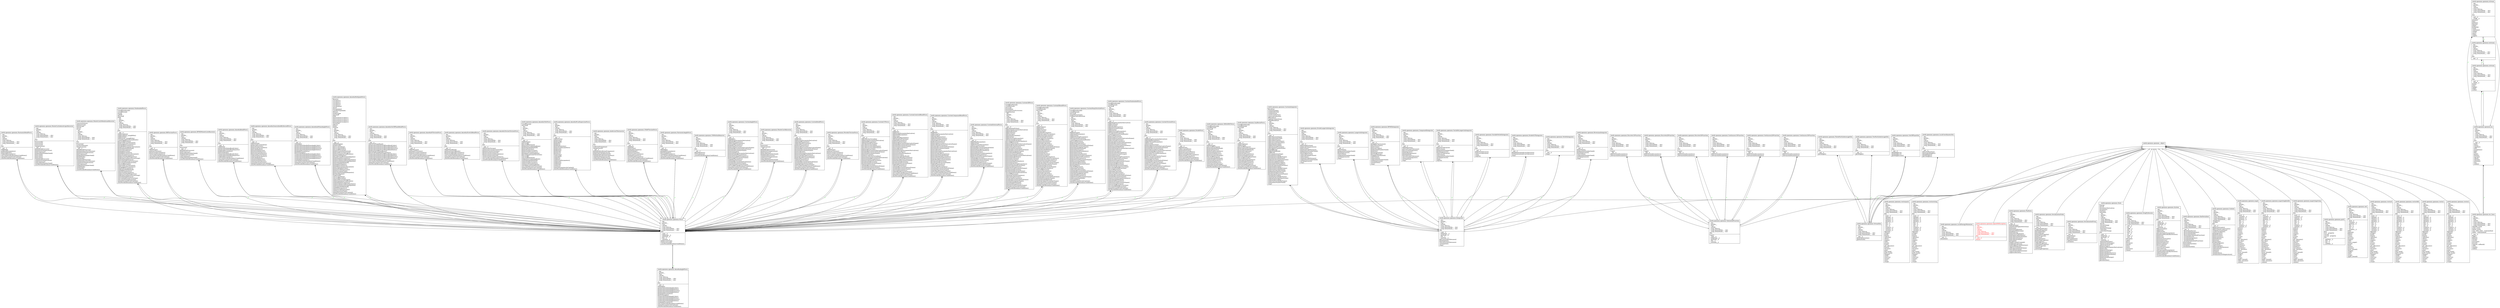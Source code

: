 digraph "classes_openmm" {
charset="utf-8"
rankdir=BT
"0" [label="{simtk.openmm.openmm.AmoebaAngleForce|__del__\l__getattr__\l__repr__\l__setattr__\l__swig_destroy__\l__swig_getmethods__ : dict\l__swig_setmethods__ : dict\l_s\lthis\l|__init__()\laddAngle()\lgetAmoebaGlobalAngleCubic()\lgetAmoebaGlobalAnglePentic()\lgetAmoebaGlobalAngleQuartic()\lgetAmoebaGlobalAngleSextic()\lgetAngleParameters()\lgetNumAngles()\lsetAmoebaGlobalAngleCubic()\lsetAmoebaGlobalAnglePentic()\lsetAmoebaGlobalAngleQuartic()\lsetAmoebaGlobalAngleSextic()\lsetAngleParameters()\lsetUsesPeriodicBoundaryConditions()\lupdateParametersInContext()\lusesPeriodicBoundaryConditions()\l}", shape="record"];
"1" [label="{simtk.openmm.openmm.AmoebaBondForce|__del__\l__getattr__\l__repr__\l__setattr__\l__swig_destroy__\l__swig_getmethods__ : dict\l__swig_setmethods__ : dict\l_s\lthis\l|__init__()\laddBond()\lgetAmoebaGlobalBondCubic()\lgetAmoebaGlobalBondQuartic()\lgetBondParameters()\lgetNumBonds()\lsetAmoebaGlobalBondCubic()\lsetAmoebaGlobalBondQuartic()\lsetBondParameters()\lsetUsesPeriodicBoundaryConditions()\lupdateParametersInContext()\lusesPeriodicBoundaryConditions()\l}", shape="record"];
"2" [label="{simtk.openmm.openmm.AmoebaGeneralizedKirkwoodForce|__del__\l__getattr__\l__repr__\l__setattr__\l__swig_destroy__\l__swig_getmethods__ : dict\l__swig_setmethods__ : dict\l_s\lthis\l|__init__()\laddParticle()\lgetIncludeCavityTerm()\lgetNumParticles()\lgetParticleParameters()\lgetProbeRadius()\lgetSoluteDielectric()\lgetSolventDielectric()\lgetSurfaceAreaFactor()\lsetIncludeCavityTerm()\lsetParticleParameters()\lsetProbeRadius()\lsetSoluteDielectric()\lsetSolventDielectric()\lsetSurfaceAreaFactor()\lupdateParametersInContext()\lusesPeriodicBoundaryConditions()\l}", shape="record"];
"3" [label="{simtk.openmm.openmm.AmoebaInPlaneAngleForce|__del__\l__getattr__\l__repr__\l__setattr__\l__swig_destroy__\l__swig_getmethods__ : dict\l__swig_setmethods__ : dict\l_s\lthis\l|__init__()\laddAngle()\lgetAmoebaGlobalInPlaneAngleCubic()\lgetAmoebaGlobalInPlaneAnglePentic()\lgetAmoebaGlobalInPlaneAngleQuartic()\lgetAmoebaGlobalInPlaneAngleSextic()\lgetAngleParameters()\lgetNumAngles()\lsetAmoebaGlobalInPlaneAngleCubic()\lsetAmoebaGlobalInPlaneAnglePentic()\lsetAmoebaGlobalInPlaneAngleQuartic()\lsetAmoebaGlobalInPlaneAngleSextic()\lsetAngleParameters()\lsetUsesPeriodicBoundaryConditions()\lupdateParametersInContext()\lusesPeriodicBoundaryConditions()\l}", shape="record"];
"4" [label="{simtk.openmm.openmm.AmoebaMultipoleForce|Bisector\lCovalent12\lCovalent13\lCovalent14\lCovalent15\lCovalentEnd\lDirect\lExtrapolated\lLastAxisTypeIndex\lMutual\lNoAxisType\lNoCutoff\lPME\lPolarizationCovalent11\lPolarizationCovalent12\lPolarizationCovalent13\lPolarizationCovalent14\lThreeFold\lZBisect\lZOnly\lZThenX\l__del__\l__getattr__\l__repr__\l__setattr__\l__swig_destroy__\l__swig_getmethods__ : dict\l__swig_setmethods__ : dict\l_s\lthis\l|__init__()\laddMultipole()\lgetAEwald()\lgetCovalentMap()\lgetCovalentMaps()\lgetCutoffDistance()\lgetElectrostaticPotential()\lgetEwaldErrorTolerance()\lgetExtrapolationCoefficients()\lgetInducedDipoles()\lgetLabFramePermanentDipoles()\lgetMultipoleParameters()\lgetMutualInducedMaxIterations()\lgetMutualInducedTargetEpsilon()\lgetNonbondedMethod()\lgetNumMultipoles()\lgetPMEParameters()\lgetPMEParametersInContext()\lgetPmeBSplineOrder()\lgetPmeGridDimensions()\lgetPolarizationType()\lgetSystemMultipoleMoments()\lgetTotalDipoles()\lsetAEwald()\lsetCovalentMap()\lsetCutoffDistance()\lsetEwaldErrorTolerance()\lsetExtrapolationCoefficients()\lsetMultipoleParameters()\lsetMutualInducedMaxIterations()\lsetMutualInducedTargetEpsilon()\lsetNonbondedMethod()\lsetPMEParameters()\lsetPmeGridDimensions()\lsetPolarizationType()\lupdateParametersInContext()\lusesPeriodicBoundaryConditions()\l}", shape="record"];
"5" [label="{simtk.openmm.openmm.AmoebaOutOfPlaneBendForce|__del__\l__getattr__\l__repr__\l__setattr__\l__swig_destroy__\l__swig_getmethods__ : dict\l__swig_setmethods__ : dict\l_s\lthis\l|__init__()\laddOutOfPlaneBend()\lgetAmoebaGlobalOutOfPlaneBendCubic()\lgetAmoebaGlobalOutOfPlaneBendPentic()\lgetAmoebaGlobalOutOfPlaneBendQuartic()\lgetAmoebaGlobalOutOfPlaneBendSextic()\lgetNumOutOfPlaneBends()\lgetOutOfPlaneBendParameters()\lsetAmoebaGlobalOutOfPlaneBendCubic()\lsetAmoebaGlobalOutOfPlaneBendPentic()\lsetAmoebaGlobalOutOfPlaneBendQuartic()\lsetAmoebaGlobalOutOfPlaneBendSextic()\lsetOutOfPlaneBendParameters()\lsetUsesPeriodicBoundaryConditions()\lupdateParametersInContext()\lusesPeriodicBoundaryConditions()\l}", shape="record"];
"6" [label="{simtk.openmm.openmm.AmoebaPiTorsionForce|__del__\l__getattr__\l__repr__\l__setattr__\l__swig_destroy__\l__swig_getmethods__ : dict\l__swig_setmethods__ : dict\l_s\lthis\l|__init__()\laddPiTorsion()\lgetNumPiTorsions()\lgetPiTorsionParameters()\lsetPiTorsionParameters()\lsetUsesPeriodicBoundaryConditions()\lupdateParametersInContext()\lusesPeriodicBoundaryConditions()\l}", shape="record"];
"7" [label="{simtk.openmm.openmm.AmoebaStretchBendForce|__del__\l__getattr__\l__repr__\l__setattr__\l__swig_destroy__\l__swig_getmethods__ : dict\l__swig_setmethods__ : dict\l_s\lthis\l|__init__()\laddStretchBend()\lgetNumStretchBends()\lgetStretchBendParameters()\lsetStretchBendParameters()\lsetUsesPeriodicBoundaryConditions()\lupdateParametersInContext()\lusesPeriodicBoundaryConditions()\l}", shape="record"];
"8" [label="{simtk.openmm.openmm.AmoebaTorsionTorsionForce|__del__\l__getattr__\l__repr__\l__setattr__\l__swig_destroy__\l__swig_getmethods__ : dict\l__swig_setmethods__ : dict\l_s\lthis\l|__init__()\laddTorsionTorsion()\lgetNumTorsionTorsionGrids()\lgetNumTorsionTorsions()\lgetTorsionTorsionGrid()\lgetTorsionTorsionParameters()\lsetTorsionTorsionGrid()\lsetTorsionTorsionParameters()\lsetUsesPeriodicBoundaryConditions()\lusesPeriodicBoundaryConditions()\l}", shape="record"];
"9" [label="{simtk.openmm.openmm.AmoebaVdwForce|CutoffPeriodic\lNoCutoff\l__del__\l__getattr__\l__repr__\l__setattr__\l__swig_destroy__\l__swig_getmethods__ : dict\l__swig_setmethods__ : dict\l_s\lthis\l|__init__()\laddParticle()\lgetCutoff()\lgetCutoffDistance()\lgetEpsilonCombiningRule()\lgetNonbondedMethod()\lgetNumParticles()\lgetParticleExclusions()\lgetParticleParameters()\lgetSigmaCombiningRule()\lgetUseDispersionCorrection()\lsetCutoff()\lsetCutoffDistance()\lsetEpsilonCombiningRule()\lsetNonbondedMethod()\lsetParticleExclusions()\lsetParticleParameters()\lsetSigmaCombiningRule()\lsetUseDispersionCorrection()\lupdateParametersInContext()\lusesPeriodicBoundaryConditions()\l}", shape="record"];
"10" [label="{simtk.openmm.openmm.AmoebaWcaDispersionForce|__del__\l__getattr__\l__repr__\l__setattr__\l__swig_destroy__\l__swig_getmethods__ : dict\l__swig_setmethods__ : dict\l_s\lthis\l|__init__()\laddParticle()\lgetAwater()\lgetDispoff()\lgetEpsh()\lgetEpso()\lgetNumParticles()\lgetParticleParameters()\lgetRminh()\lgetRmino()\lgetShctd()\lgetSlevy()\lsetAwater()\lsetDispoff()\lsetEpsh()\lsetEpso()\lsetParticleParameters()\lsetRminh()\lsetRmino()\lsetShctd()\lsetSlevy()\lupdateParametersInContext()\lusesPeriodicBoundaryConditions()\l}", shape="record"];
"11" [label="{simtk.openmm.openmm.AndersenThermostat|__del__\l__getattr__\l__repr__\l__setattr__\l__swig_destroy__\l__swig_getmethods__ : dict\l__swig_setmethods__ : dict\l_s\lthis\l|CollisionFrequency()\lTemperature()\l__init__()\lgetDefaultCollisionFrequency()\lgetDefaultTemperature()\lgetRandomNumberSeed()\lsetDefaultCollisionFrequency()\lsetDefaultTemperature()\lsetRandomNumberSeed()\lusesPeriodicBoundaryConditions()\l}", shape="record"];
"12" [label="{simtk.openmm.openmm.BrownianIntegrator|__del__\l__getattr__\l__repr__\l__setattr__\l__swig_destroy__\l__swig_getmethods__ : dict\l__swig_setmethods__ : dict\l_s\lthis\l|__init__()\lgetFriction()\lgetRandomNumberSeed()\lgetTemperature()\lsetFriction()\lsetRandomNumberSeed()\lsetTemperature()\lstep()\l}", shape="record"];
"13" [label="{simtk.openmm.openmm.CMAPTorsionForce|__del__\l__getattr__\l__repr__\l__setattr__\l__swig_destroy__\l__swig_getmethods__ : dict\l__swig_setmethods__ : dict\l_s\lthis\l|__init__()\laddMap()\laddTorsion()\lgetMapParameters()\lgetNumMaps()\lgetNumTorsions()\lgetTorsionParameters()\lsetMapParameters()\lsetTorsionParameters()\lsetUsesPeriodicBoundaryConditions()\lupdateParametersInContext()\lusesPeriodicBoundaryConditions()\l}", shape="record"];
"14" [label="{simtk.openmm.openmm.CMMotionRemover|__del__\l__getattr__\l__repr__\l__setattr__\l__swig_destroy__\l__swig_getmethods__ : dict\l__swig_setmethods__ : dict\l_s\lthis\l|__init__()\lgetFrequency()\lsetFrequency()\lusesPeriodicBoundaryConditions()\l}", shape="record"];
"15" [label="{simtk.openmm.openmm.CompoundIntegrator|__del__\l__getattr__\l__repr__\l__setattr__\l__swig_destroy__\l__swig_getmethods__ : dict\l__swig_setmethods__ : dict\l_s\lthis\l|__init__()\laddIntegrator()\lgetConstraintTolerance()\lgetCurrentIntegrator()\lgetIntegrator()\lgetNumIntegrators()\lgetStepSize()\lsetConstraintTolerance()\lsetCurrentIntegrator()\lsetStepSize()\lstep()\l}", shape="record"];
"16" [label="{simtk.openmm.openmm.Context|__del__\l__getattr__\l__repr__\l__setattr__\l__swig_destroy__\l__swig_getmethods__ : dict\l__swig_setmethods__ : dict\l_integrator\l_system\lthis\l|__init__()\lapplyConstraints()\lapplyVelocityConstraints()\lcomputeVirtualSites()\lcreateCheckpoint()\lgetIntegrator()\lgetMolecules()\lgetParameter()\lgetParameters()\lgetPlatform()\lgetState()\lgetSystem()\lloadCheckpoint()\lreinitialize()\lsetParameter()\lsetPeriodicBoxVectors()\lsetPositions()\lsetState()\lsetTime()\lsetVelocities()\lsetVelocitiesToTemperature()\l}", shape="record"];
"17" [label="{simtk.openmm.openmm.Continuous1DFunction|__del__\l__getattr__\l__repr__\l__setattr__\l__swig_destroy__\l__swig_getmethods__ : dict\l__swig_setmethods__ : dict\l_s\lthis\l|Copy()\l__init__()\lgetFunctionParameters()\lsetFunctionParameters()\l}", shape="record"];
"18" [label="{simtk.openmm.openmm.Continuous2DFunction|__del__\l__getattr__\l__repr__\l__setattr__\l__swig_destroy__\l__swig_getmethods__ : dict\l__swig_setmethods__ : dict\l_s\lthis\l|Copy()\l__init__()\lgetFunctionParameters()\lsetFunctionParameters()\l}", shape="record"];
"19" [label="{simtk.openmm.openmm.Continuous3DFunction|__del__\l__getattr__\l__repr__\l__setattr__\l__swig_destroy__\l__swig_getmethods__ : dict\l__swig_setmethods__ : dict\l_s\lthis\l|Copy()\l__init__()\lgetFunctionParameters()\lsetFunctionParameters()\l}", shape="record"];
"20" [label="{simtk.openmm.openmm.CustomAngleForce|__del__\l__getattr__\l__repr__\l__setattr__\l__swig_destroy__\l__swig_getmethods__ : dict\l__swig_setmethods__ : dict\l_s\lthis\l|__init__()\laddAngle()\laddEnergyParameterDerivative()\laddGlobalParameter()\laddPerAngleParameter()\lgetAngleParameters()\lgetEnergyFunction()\lgetEnergyParameterDerivativeName()\lgetGlobalParameterDefaultValue()\lgetGlobalParameterName()\lgetNumAngles()\lgetNumEnergyParameterDerivatives()\lgetNumGlobalParameters()\lgetNumPerAngleParameters()\lgetPerAngleParameterName()\lsetAngleParameters()\lsetEnergyFunction()\lsetGlobalParameterDefaultValue()\lsetGlobalParameterName()\lsetPerAngleParameterName()\lsetUsesPeriodicBoundaryConditions()\lupdateParametersInContext()\lusesPeriodicBoundaryConditions()\l}", shape="record"];
"21" [label="{simtk.openmm.openmm.CustomBondForce|__del__\l__getattr__\l__repr__\l__setattr__\l__swig_destroy__\l__swig_getmethods__ : dict\l__swig_setmethods__ : dict\l_s\lthis\l|__init__()\laddBond()\laddEnergyParameterDerivative()\laddGlobalParameter()\laddPerBondParameter()\lgetBondParameters()\lgetEnergyFunction()\lgetEnergyParameterDerivativeName()\lgetGlobalParameterDefaultValue()\lgetGlobalParameterName()\lgetNumBonds()\lgetNumEnergyParameterDerivatives()\lgetNumGlobalParameters()\lgetNumPerBondParameters()\lgetPerBondParameterName()\lsetBondParameters()\lsetEnergyFunction()\lsetGlobalParameterDefaultValue()\lsetGlobalParameterName()\lsetPerBondParameterName()\lsetUsesPeriodicBoundaryConditions()\lupdateParametersInContext()\lusesPeriodicBoundaryConditions()\l}", shape="record"];
"22" [label="{simtk.openmm.openmm.CustomCVForce|__del__\l__getattr__\l__repr__\l__setattr__\l__swig_destroy__\l__swig_getmethods__ : dict\l__swig_setmethods__ : dict\l_s\lthis\l|__init__()\laddCollectiveVariable()\laddEnergyParameterDerivative()\laddGlobalParameter()\laddTabulatedFunction()\lgetCollectiveVariable()\lgetCollectiveVariableName()\lgetCollectiveVariableValues()\lgetEnergyFunction()\lgetEnergyParameterDerivativeName()\lgetGlobalParameterDefaultValue()\lgetGlobalParameterName()\lgetInnerContext()\lgetNumCollectiveVariables()\lgetNumEnergyParameterDerivatives()\lgetNumGlobalParameters()\lgetNumTabulatedFunctions()\lgetTabulatedFunction()\lgetTabulatedFunctionName()\lsetEnergyFunction()\lsetGlobalParameterDefaultValue()\lsetGlobalParameterName()\lusesPeriodicBoundaryConditions()\l}", shape="record"];
"23" [label="{simtk.openmm.openmm.CustomCentroidBondForce|__del__\l__getattr__\l__repr__\l__setattr__\l__swig_destroy__\l__swig_getmethods__ : dict\l__swig_setmethods__ : dict\l_s\lthis\l|__init__()\laddBond()\laddEnergyParameterDerivative()\laddGlobalParameter()\laddGroup()\laddPerBondParameter()\laddTabulatedFunction()\lgetBondParameters()\lgetEnergyFunction()\lgetEnergyParameterDerivativeName()\lgetGlobalParameterDefaultValue()\lgetGlobalParameterName()\lgetGroupParameters()\lgetNumBonds()\lgetNumEnergyParameterDerivatives()\lgetNumFunctions()\lgetNumGlobalParameters()\lgetNumGroups()\lgetNumGroupsPerBond()\lgetNumPerBondParameters()\lgetNumTabulatedFunctions()\lgetPerBondParameterName()\lgetTabulatedFunction()\lgetTabulatedFunctionName()\lsetBondParameters()\lsetEnergyFunction()\lsetGlobalParameterDefaultValue()\lsetGlobalParameterName()\lsetGroupParameters()\lsetPerBondParameterName()\lsetUsesPeriodicBoundaryConditions()\lupdateParametersInContext()\lusesPeriodicBoundaryConditions()\l}", shape="record"];
"24" [label="{simtk.openmm.openmm.CustomCompoundBondForce|__del__\l__getattr__\l__repr__\l__setattr__\l__swig_destroy__\l__swig_getmethods__ : dict\l__swig_setmethods__ : dict\l_s\lthis\l|__init__()\laddBond()\laddEnergyParameterDerivative()\laddFunction()\laddGlobalParameter()\laddPerBondParameter()\laddTabulatedFunction()\lgetBondParameters()\lgetEnergyFunction()\lgetEnergyParameterDerivativeName()\lgetFunctionParameters()\lgetGlobalParameterDefaultValue()\lgetGlobalParameterName()\lgetNumBonds()\lgetNumEnergyParameterDerivatives()\lgetNumFunctions()\lgetNumGlobalParameters()\lgetNumParticlesPerBond()\lgetNumPerBondParameters()\lgetNumTabulatedFunctions()\lgetPerBondParameterName()\lgetTabulatedFunction()\lgetTabulatedFunctionName()\lsetBondParameters()\lsetEnergyFunction()\lsetFunctionParameters()\lsetGlobalParameterDefaultValue()\lsetGlobalParameterName()\lsetPerBondParameterName()\lsetUsesPeriodicBoundaryConditions()\lupdateParametersInContext()\lusesPeriodicBoundaryConditions()\l}", shape="record"];
"25" [label="{simtk.openmm.openmm.CustomExternalForce|__del__\l__getattr__\l__repr__\l__setattr__\l__swig_destroy__\l__swig_getmethods__ : dict\l__swig_setmethods__ : dict\l_s\lthis\l|__init__()\laddGlobalParameter()\laddParticle()\laddPerParticleParameter()\lgetEnergyFunction()\lgetGlobalParameterDefaultValue()\lgetGlobalParameterName()\lgetNumGlobalParameters()\lgetNumParticles()\lgetNumPerParticleParameters()\lgetParticleParameters()\lgetPerParticleParameterName()\lsetEnergyFunction()\lsetGlobalParameterDefaultValue()\lsetGlobalParameterName()\lsetParticleParameters()\lsetPerParticleParameterName()\lupdateParametersInContext()\lusesPeriodicBoundaryConditions()\l}", shape="record"];
"26" [label="{simtk.openmm.openmm.CustomGBForce|CutoffNonPeriodic\lCutoffPeriodic\lNoCutoff\lParticlePair\lParticlePairNoExclusions\lSingleParticle\l__del__\l__getattr__\l__repr__\l__setattr__\l__swig_destroy__\l__swig_getmethods__ : dict\l__swig_setmethods__ : dict\l_s\lthis\l|__init__()\laddComputedValue()\laddEnergyParameterDerivative()\laddEnergyTerm()\laddExclusion()\laddFunction()\laddGlobalParameter()\laddParticle()\laddPerParticleParameter()\laddTabulatedFunction()\lgetComputedValueParameters()\lgetCutoffDistance()\lgetEnergyParameterDerivativeName()\lgetEnergyTermParameters()\lgetExclusionParticles()\lgetFunctionParameters()\lgetGlobalParameterDefaultValue()\lgetGlobalParameterName()\lgetNonbondedMethod()\lgetNumComputedValues()\lgetNumEnergyParameterDerivatives()\lgetNumEnergyTerms()\lgetNumExclusions()\lgetNumFunctions()\lgetNumGlobalParameters()\lgetNumParticles()\lgetNumPerParticleParameters()\lgetNumTabulatedFunctions()\lgetParticleParameters()\lgetPerParticleParameterName()\lgetTabulatedFunction()\lgetTabulatedFunctionName()\lsetComputedValueParameters()\lsetCutoffDistance()\lsetEnergyTermParameters()\lsetExclusionParticles()\lsetFunctionParameters()\lsetGlobalParameterDefaultValue()\lsetGlobalParameterName()\lsetNonbondedMethod()\lsetParticleParameters()\lsetPerParticleParameterName()\lupdateParametersInContext()\lusesPeriodicBoundaryConditions()\l}", shape="record"];
"27" [label="{simtk.openmm.openmm.CustomHbondForce|CutoffNonPeriodic\lCutoffPeriodic\lNoCutoff\l__del__\l__getattr__\l__repr__\l__setattr__\l__swig_destroy__\l__swig_getmethods__ : dict\l__swig_setmethods__ : dict\l_s\lthis\l|__init__()\laddAcceptor()\laddDonor()\laddExclusion()\laddFunction()\laddGlobalParameter()\laddPerAcceptorParameter()\laddPerDonorParameter()\laddTabulatedFunction()\lgetAcceptorParameters()\lgetCutoffDistance()\lgetDonorParameters()\lgetEnergyFunction()\lgetExclusionParticles()\lgetFunctionParameters()\lgetGlobalParameterDefaultValue()\lgetGlobalParameterName()\lgetNonbondedMethod()\lgetNumAcceptors()\lgetNumDonors()\lgetNumExclusions()\lgetNumFunctions()\lgetNumGlobalParameters()\lgetNumPerAcceptorParameters()\lgetNumPerDonorParameters()\lgetNumTabulatedFunctions()\lgetPerAcceptorParameterName()\lgetPerDonorParameterName()\lgetTabulatedFunction()\lgetTabulatedFunctionName()\lsetAcceptorParameters()\lsetCutoffDistance()\lsetDonorParameters()\lsetEnergyFunction()\lsetExclusionParticles()\lsetFunctionParameters()\lsetGlobalParameterDefaultValue()\lsetGlobalParameterName()\lsetNonbondedMethod()\lsetPerAcceptorParameterName()\lsetPerDonorParameterName()\lupdateParametersInContext()\lusesPeriodicBoundaryConditions()\l}", shape="record"];
"28" [label="{simtk.openmm.openmm.CustomIntegrator|BlockEnd\lComputeGlobal\lComputePerDof\lComputeSum\lConstrainPositions\lConstrainVelocities\lIfBlockStart\lUpdateContextState\lWhileBlockStart\l__del__\l__getattr__\l__repr__\l__setattr__\l__swig_destroy__\l__swig_getmethods__ : dict\l__swig_setmethods__ : dict\l_s\lthis\l|__init__()\laddComputeGlobal()\laddComputePerDof()\laddComputeSum()\laddConstrainPositions()\laddConstrainVelocities()\laddGlobalVariable()\laddPerDofVariable()\laddTabulatedFunction()\laddUpdateContextState()\lbeginIfBlock()\lbeginWhileBlock()\lendBlock()\lgetComputationStep()\lgetGlobalVariable()\lgetGlobalVariableByName()\lgetGlobalVariableName()\lgetKineticEnergyExpression()\lgetNumComputations()\lgetNumGlobalVariables()\lgetNumPerDofVariables()\lgetNumTabulatedFunctions()\lgetPerDofVariable()\lgetPerDofVariableByName()\lgetPerDofVariableName()\lgetRandomNumberSeed()\lgetTabulatedFunction()\lgetTabulatedFunctionName()\lsetGlobalVariable()\lsetGlobalVariableByName()\lsetKineticEnergyExpression()\lsetPerDofVariable()\lsetPerDofVariableByName()\lsetRandomNumberSeed()\lstep()\l}", shape="record"];
"29" [label="{simtk.openmm.openmm.CustomManyParticleForce|CutoffNonPeriodic\lCutoffPeriodic\lNoCutoff\lSinglePermutation\lUniqueCentralParticle\l__del__\l__getattr__\l__repr__\l__setattr__\l__swig_destroy__\l__swig_getmethods__ : dict\l__swig_setmethods__ : dict\l_s\lthis\l|__init__()\laddExclusion()\laddGlobalParameter()\laddParticle()\laddPerParticleParameter()\laddTabulatedFunction()\lcreateExclusionsFromBonds()\lgetCutoffDistance()\lgetEnergyFunction()\lgetExclusionParticles()\lgetGlobalParameterDefaultValue()\lgetGlobalParameterName()\lgetNonbondedMethod()\lgetNumExclusions()\lgetNumGlobalParameters()\lgetNumParticles()\lgetNumParticlesPerSet()\lgetNumPerParticleParameters()\lgetNumTabulatedFunctions()\lgetParticleParameters()\lgetPerParticleParameterName()\lgetPermutationMode()\lgetTabulatedFunction()\lgetTabulatedFunctionName()\lgetTypeFilter()\lsetCutoffDistance()\lsetEnergyFunction()\lsetExclusionParticles()\lsetGlobalParameterDefaultValue()\lsetGlobalParameterName()\lsetNonbondedMethod()\lsetParticleParameters()\lsetPerParticleParameterName()\lsetPermutationMode()\lsetTypeFilter()\lupdateParametersInContext()\lusesPeriodicBoundaryConditions()\l}", shape="record"];
"30" [label="{simtk.openmm.openmm.CustomNonbondedForce|CutoffNonPeriodic\lCutoffPeriodic\lNoCutoff\l__del__\l__getattr__\l__repr__\l__setattr__\l__swig_destroy__\l__swig_getmethods__ : dict\l__swig_setmethods__ : dict\l_s\lthis\l|__init__()\laddEnergyParameterDerivative()\laddExclusion()\laddFunction()\laddGlobalParameter()\laddInteractionGroup()\laddParticle()\laddPerParticleParameter()\laddTabulatedFunction()\lcreateExclusionsFromBonds()\lgetCutoffDistance()\lgetEnergyFunction()\lgetEnergyParameterDerivativeName()\lgetExclusionParticles()\lgetFunctionParameters()\lgetGlobalParameterDefaultValue()\lgetGlobalParameterName()\lgetInteractionGroupParameters()\lgetNonbondedMethod()\lgetNumEnergyParameterDerivatives()\lgetNumExclusions()\lgetNumFunctions()\lgetNumGlobalParameters()\lgetNumInteractionGroups()\lgetNumParticles()\lgetNumPerParticleParameters()\lgetNumTabulatedFunctions()\lgetParticleParameters()\lgetPerParticleParameterName()\lgetSwitchingDistance()\lgetTabulatedFunction()\lgetTabulatedFunctionName()\lgetUseLongRangeCorrection()\lgetUseSwitchingFunction()\lsetCutoffDistance()\lsetEnergyFunction()\lsetExclusionParticles()\lsetFunctionParameters()\lsetGlobalParameterDefaultValue()\lsetGlobalParameterName()\lsetInteractionGroupParameters()\lsetNonbondedMethod()\lsetParticleParameters()\lsetPerParticleParameterName()\lsetSwitchingDistance()\lsetUseLongRangeCorrection()\lsetUseSwitchingFunction()\lupdateParametersInContext()\lusesPeriodicBoundaryConditions()\l}", shape="record"];
"31" [label="{simtk.openmm.openmm.CustomTorsionForce|__del__\l__getattr__\l__repr__\l__setattr__\l__swig_destroy__\l__swig_getmethods__ : dict\l__swig_setmethods__ : dict\l_s\lthis\l|__init__()\laddEnergyParameterDerivative()\laddGlobalParameter()\laddPerTorsionParameter()\laddTorsion()\lgetEnergyFunction()\lgetEnergyParameterDerivativeName()\lgetGlobalParameterDefaultValue()\lgetGlobalParameterName()\lgetNumEnergyParameterDerivatives()\lgetNumGlobalParameters()\lgetNumPerTorsionParameters()\lgetNumTorsions()\lgetPerTorsionParameterName()\lgetTorsionParameters()\lsetEnergyFunction()\lsetGlobalParameterDefaultValue()\lsetGlobalParameterName()\lsetPerTorsionParameterName()\lsetTorsionParameters()\lsetUsesPeriodicBoundaryConditions()\lupdateParametersInContext()\lusesPeriodicBoundaryConditions()\l}", shape="record"];
"32" [label="{simtk.openmm.openmm.Discrete1DFunction|__del__\l__getattr__\l__repr__\l__setattr__\l__swig_destroy__\l__swig_getmethods__ : dict\l__swig_setmethods__ : dict\l_s\lthis\l|Copy()\l__init__()\lgetFunctionParameters()\lsetFunctionParameters()\l}", shape="record"];
"33" [label="{simtk.openmm.openmm.Discrete2DFunction|__del__\l__getattr__\l__repr__\l__setattr__\l__swig_destroy__\l__swig_getmethods__ : dict\l__swig_setmethods__ : dict\l_s\lthis\l|Copy()\l__init__()\lgetFunctionParameters()\lsetFunctionParameters()\l}", shape="record"];
"34" [label="{simtk.openmm.openmm.Discrete3DFunction|__del__\l__getattr__\l__repr__\l__setattr__\l__swig_destroy__\l__swig_getmethods__ : dict\l__swig_setmethods__ : dict\l_s\lthis\l|Copy()\l__init__()\lgetFunctionParameters()\lsetFunctionParameters()\l}", shape="record"];
"35" [label="{simtk.openmm.openmm.DrudeForce|__del__\l__getattr__\l__repr__\l__setattr__\l__swig_destroy__\l__swig_getmethods__ : dict\l__swig_setmethods__ : dict\l_s\lthis\l|__init__()\laddParticle()\laddScreenedPair()\lgetNumParticles()\lgetNumScreenedPairs()\lgetParticleParameters()\lgetScreenedPairParameters()\lsetParticleParameters()\lsetScreenedPairParameters()\lupdateParametersInContext()\lusesPeriodicBoundaryConditions()\l}", shape="record"];
"36" [label="{simtk.openmm.openmm.DrudeLangevinIntegrator|__del__\l__getattr__\l__repr__\l__setattr__\l__swig_destroy__\l__swig_getmethods__ : dict\l__swig_setmethods__ : dict\l_s\lthis\l|__init__()\lgetDrudeFriction()\lgetDrudeTemperature()\lgetFriction()\lgetMaxDrudeDistance()\lgetRandomNumberSeed()\lgetTemperature()\lsetDrudeFriction()\lsetDrudeTemperature()\lsetFriction()\lsetMaxDrudeDistance()\lsetRandomNumberSeed()\lsetTemperature()\lstep()\l}", shape="record"];
"37" [label="{simtk.openmm.openmm.DrudeSCFIntegrator|__del__\l__getattr__\l__repr__\l__setattr__\l__swig_destroy__\l__swig_getmethods__ : dict\l__swig_setmethods__ : dict\l_s\lthis\l|__init__()\lgetMinimizationErrorTolerance()\lsetMinimizationErrorTolerance()\lstep()\l}", shape="record"];
"38" [label="{simtk.openmm.openmm.Force|__del__\l__getattr__\l__repr__\l__setattr__\l__swig_destroy__\l__swig_getmethods__ : dict\l__swig_setmethods__ : dict\lthis\l|__copy__()\l__deepcopy__()\l__getstate__()\l__init__()\l__setstate__()\lgetForceGroup()\lsetForceGroup()\lusesPeriodicBoundaryConditions()\l}", shape="record"];
"39" [label="{simtk.openmm.openmm.GBSAOBCForce|CutoffNonPeriodic\lCutoffPeriodic\lNoCutoff\l__del__\l__getattr__\l__repr__\l__setattr__\l__swig_destroy__\l__swig_getmethods__ : dict\l__swig_setmethods__ : dict\l_s\lthis\l|__init__()\laddParticle()\lgetCutoffDistance()\lgetNonbondedMethod()\lgetNumParticles()\lgetParticleParameters()\lgetSoluteDielectric()\lgetSolventDielectric()\lgetSurfaceAreaEnergy()\lsetCutoffDistance()\lsetNonbondedMethod()\lsetParticleParameters()\lsetSoluteDielectric()\lsetSolventDielectric()\lsetSurfaceAreaEnergy()\lupdateParametersInContext()\lusesPeriodicBoundaryConditions()\l}", shape="record"];
"40" [label="{simtk.openmm.openmm.GayBerneForce|CutoffNonPeriodic\lCutoffPeriodic\lNoCutoff\l__del__\l__getattr__\l__repr__\l__setattr__\l__swig_destroy__\l__swig_getmethods__ : dict\l__swig_setmethods__ : dict\l_s\lthis\l|__init__()\laddException()\laddParticle()\lgetCutoffDistance()\lgetExceptionParameters()\lgetNonbondedMethod()\lgetNumExceptions()\lgetNumParticles()\lgetParticleParameters()\lgetSwitchingDistance()\lgetUseSwitchingFunction()\lsetCutoffDistance()\lsetExceptionParameters()\lsetNonbondedMethod()\lsetParticleParameters()\lsetSwitchingDistance()\lsetUseSwitchingFunction()\lupdateParametersInContext()\lusesPeriodicBoundaryConditions()\l}", shape="record"];
"41" [label="{simtk.openmm.openmm.HarmonicAngleForce|__del__\l__getattr__\l__repr__\l__setattr__\l__swig_destroy__\l__swig_getmethods__ : dict\l__swig_setmethods__ : dict\l_s\lthis\l|__init__()\laddAngle()\lgetAngleParameters()\lgetNumAngles()\lsetAngleParameters()\lsetUsesPeriodicBoundaryConditions()\lupdateParametersInContext()\lusesPeriodicBoundaryConditions()\l}", shape="record"];
"42" [label="{simtk.openmm.openmm.HarmonicBondForce|__del__\l__getattr__\l__repr__\l__setattr__\l__swig_destroy__\l__swig_getmethods__ : dict\l__swig_setmethods__ : dict\l_s\lthis\l|__init__()\laddBond()\lgetBondParameters()\lgetNumBonds()\lsetBondParameters()\lsetUsesPeriodicBoundaryConditions()\lupdateParametersInContext()\lusesPeriodicBoundaryConditions()\l}", shape="record"];
"43" [label="{simtk.openmm.openmm.Integrator|__del__\l__getattr__\l__repr__\l__setattr__\l__swig_destroy__\l__swig_getmethods__ : dict\l__swig_setmethods__ : dict\lthis\l|__copy__()\l__deepcopy__()\l__getstate__()\l__init__()\l__setstate__()\lgetConstraintTolerance()\lgetStepSize()\lsetConstraintTolerance()\lsetStepSize()\lstep()\l}", shape="record"];
"44" [label="{simtk.openmm.openmm.LangevinIntegrator|__del__\l__getattr__\l__repr__\l__setattr__\l__swig_destroy__\l__swig_getmethods__ : dict\l__swig_setmethods__ : dict\l_s\lthis\l|__init__()\lgetFriction()\lgetRandomNumberSeed()\lgetTemperature()\lsetFriction()\lsetRandomNumberSeed()\lsetTemperature()\lstep()\l}", shape="record"];
"45" [label="{simtk.openmm.openmm.LocalCoordinatesSite|__del__\l__getattr__\l__repr__\l__setattr__\l__swig_destroy__\l__swig_getmethods__ : dict\l__swig_setmethods__ : dict\l_s\lthis\l|__init__()\lgetLocalPosition()\lgetOriginWeights()\lgetXWeights()\lgetYWeights()\l}", shape="record"];
"46" [label="{simtk.openmm.openmm.LocalEnergyMinimizer|__del__\l__getattr__\l__repr__\l__setattr__\l__swig_destroy__\l__swig_getmethods__ : dict\l__swig_setmethods__ : dict\l|__init__()\lminimize()\l}", shape="record"];
"47" [label="{simtk.openmm.openmm.MonteCarloAnisotropicBarostat|__del__\l__getattr__\l__repr__\l__setattr__\l__swig_destroy__\l__swig_getmethods__ : dict\l__swig_setmethods__ : dict\l_s\lthis\l|PressureX()\lPressureY()\lPressureZ()\lTemperature()\l__init__()\lgetDefaultPressure()\lgetDefaultTemperature()\lgetFrequency()\lgetRandomNumberSeed()\lgetScaleX()\lgetScaleY()\lgetScaleZ()\lsetDefaultPressure()\lsetDefaultTemperature()\lsetFrequency()\lsetRandomNumberSeed()\lusesPeriodicBoundaryConditions()\l}", shape="record"];
"48" [label="{simtk.openmm.openmm.MonteCarloBarostat|__del__\l__getattr__\l__repr__\l__setattr__\l__swig_destroy__\l__swig_getmethods__ : dict\l__swig_setmethods__ : dict\l_s\lthis\l|Pressure()\lTemperature()\l__init__()\lgetDefaultPressure()\lgetDefaultTemperature()\lgetFrequency()\lgetRandomNumberSeed()\lsetDefaultPressure()\lsetDefaultTemperature()\lsetFrequency()\lsetRandomNumberSeed()\lusesPeriodicBoundaryConditions()\l}", shape="record"];
"49" [label="{simtk.openmm.openmm.MonteCarloMembraneBarostat|ConstantVolume\lXYAnisotropic\lXYIsotropic\lZFixed\lZFree\l__del__\l__getattr__\l__repr__\l__setattr__\l__swig_destroy__\l__swig_getmethods__ : dict\l__swig_setmethods__ : dict\l_s\lthis\l|Pressure()\lSurfaceTension()\lTemperature()\l__init__()\lgetDefaultPressure()\lgetDefaultSurfaceTension()\lgetDefaultTemperature()\lgetFrequency()\lgetRandomNumberSeed()\lgetXYMode()\lgetZMode()\lsetDefaultPressure()\lsetDefaultSurfaceTension()\lsetDefaultTemperature()\lsetFrequency()\lsetRandomNumberSeed()\lsetXYMode()\lsetZMode()\lusesPeriodicBoundaryConditions()\l}", shape="record"];
"50" [label="{simtk.openmm.openmm.NonbondedForce|CutoffNonPeriodic\lCutoffPeriodic\lEwald\lLJPME\lNoCutoff\lPME\l__del__\l__getattr__\l__repr__\l__setattr__\l__swig_destroy__\l__swig_getmethods__ : dict\l__swig_setmethods__ : dict\l_s\lthis\l|__init__()\laddException()\laddException_usingRMin()\laddParticle()\laddParticle_usingRVdw()\lcreateExceptionsFromBonds()\lgetCutoffDistance()\lgetEwaldErrorTolerance()\lgetExceptionParameters()\lgetLJPMEParameters()\lgetLJPMEParametersInContext()\lgetNonbondedMethod()\lgetNumExceptions()\lgetNumParticles()\lgetPMEParameters()\lgetPMEParametersInContext()\lgetParticleParameters()\lgetReactionFieldDielectric()\lgetReciprocalSpaceForceGroup()\lgetSwitchingDistance()\lgetUseDispersionCorrection()\lgetUseSwitchingFunction()\lsetCutoffDistance()\lsetEwaldErrorTolerance()\lsetExceptionParameters()\lsetLJPMEParameters()\lsetNonbondedMethod()\lsetPMEParameters()\lsetParticleParameters()\lsetReactionFieldDielectric()\lsetReciprocalSpaceForceGroup()\lsetSwitchingDistance()\lsetUseDispersionCorrection()\lsetUseSwitchingFunction()\lupdateParametersInContext()\lusesPeriodicBoundaryConditions()\l}", shape="record"];
"51" [fontcolor="red", label="{simtk.openmm.openmm.OpenMMException|__del__\l__getattr__\l__repr__\l__setattr__\l__swig_destroy__\l__swig_getmethods__ : dict\l__swig_setmethods__ : dict\lthis\l|__init__()\lwhat()\l}", shape="record"];
"52" [label="{simtk.openmm.openmm.OutOfPlaneSite|__del__\l__getattr__\l__repr__\l__setattr__\l__swig_destroy__\l__swig_getmethods__ : dict\l__swig_setmethods__ : dict\l_s\lthis\l|__init__()\lgetWeight12()\lgetWeight13()\lgetWeightCross()\l}", shape="record"];
"53" [label="{simtk.openmm.openmm.PeriodicTorsionForce|__del__\l__getattr__\l__repr__\l__setattr__\l__swig_destroy__\l__swig_getmethods__ : dict\l__swig_setmethods__ : dict\l_s\lthis\l|__init__()\laddTorsion()\lgetNumTorsions()\lgetTorsionParameters()\lsetTorsionParameters()\lsetUsesPeriodicBoundaryConditions()\lupdateParametersInContext()\lusesPeriodicBoundaryConditions()\l}", shape="record"];
"54" [label="{simtk.openmm.openmm.Platform|__del__\l__getattr__\l__repr__\l__setattr__\l__swig_destroy__\l__swig_getmethods__ : dict\l__swig_setmethods__ : dict\l|__init__()\lfindPlatform()\lgetDefaultPluginsDirectory()\lgetName()\lgetNumPlatforms()\lgetOpenMMVersion()\lgetPlatform()\lgetPlatformByName()\lgetPluginLoadFailures()\lgetPropertyDefaultValue()\lgetPropertyNames()\lgetPropertyValue()\lgetSpeed()\llinkedContextCreated()\lloadPluginLibrary()\lloadPluginsFromDirectory()\lregisterPlatform()\lsetPropertyDefaultValue()\lsetPropertyValue()\lsupportsDoublePrecision()\lsupportsKernels()\l}", shape="record"];
"55" [label="{simtk.openmm.openmm.RBTorsionForce|__del__\l__getattr__\l__repr__\l__setattr__\l__swig_destroy__\l__swig_getmethods__ : dict\l__swig_setmethods__ : dict\l_s\lthis\l|__init__()\laddTorsion()\lgetNumTorsions()\lgetTorsionParameters()\lsetTorsionParameters()\lsetUsesPeriodicBoundaryConditions()\lupdateParametersInContext()\lusesPeriodicBoundaryConditions()\l}", shape="record"];
"56" [label="{simtk.openmm.openmm.RPMDIntegrator|__del__\l__getattr__\l__repr__\l__setattr__\l__swig_destroy__\l__swig_getmethods__ : dict\l__swig_setmethods__ : dict\l_s\lthis\l|__init__()\lgetApplyThermostat()\lgetContractions()\lgetFriction()\lgetNumCopies()\lgetRandomNumberSeed()\lgetState()\lgetTemperature()\lgetTotalEnergy()\lsetApplyThermostat()\lsetFriction()\lsetPositions()\lsetRandomNumberSeed()\lsetTemperature()\lsetVelocities()\lstep()\l}", shape="record"];
"57" [label="{simtk.openmm.openmm.RPMDMonteCarloBarostat|__del__\l__getattr__\l__repr__\l__setattr__\l__swig_destroy__\l__swig_getmethods__ : dict\l__swig_setmethods__ : dict\l_s\lthis\l|Pressure()\l__init__()\lgetDefaultPressure()\lgetFrequency()\lgetRandomNumberSeed()\lsetDefaultPressure()\lsetFrequency()\lsetRandomNumberSeed()\lusesPeriodicBoundaryConditions()\l}", shape="record"];
"58" [label="{simtk.openmm.openmm.SerializationNode|__del__\l__getattr__\l__repr__\l__setattr__\l__swig_destroy__\l__swig_getmethods__ : dict\l__swig_setmethods__ : dict\l|__init__()\lcreateChildNode()\lgetBoolProperty()\lgetChildNode()\lgetChildren()\lgetDoubleProperty()\lgetIntProperty()\lgetName()\lgetProperties()\lgetStringProperty()\lhasProperty()\lsetBoolProperty()\lsetDoubleProperty()\lsetIntProperty()\lsetName()\lsetStringProperty()\l}", shape="record"];
"59" [label="{simtk.openmm.openmm.SerializationProxy|__del__\l__getattr__\l__repr__\l__setattr__\l__swig_destroy__\l__swig_getmethods__ : dict\l__swig_setmethods__ : dict\l|__init__()\ldeserialize()\lgetProxy()\lgetTypeName()\lregisterProxy()\lserialize()\l}", shape="record"];
"60" [label="{simtk.openmm.openmm.State|Energy\lForces\lParameterDerivatives\lParameters\lPositions\lVelocities\l__del__\l__getattr__\l__repr__\l__setattr__\l__swig_destroy__\l__swig_getmethods__ : dict\l__swig_setmethods__ : dict\l_forces\l_forcesNumpy\l_positions\l_positionsNumpy\l_velocities\l_velocitiesNumpy\lthis\l|__copy__()\l__deepcopy__()\l__getstate__()\l__init__()\l__setstate__()\l_getNumParticles()\l_getVectorAsNumpy()\l_getVectorAsVec3()\lgetDataTypes()\lgetEnergyParameterDerivatives()\lgetForces()\lgetKineticEnergy()\lgetParameters()\lgetPeriodicBoxVectors()\lgetPeriodicBoxVolume()\lgetPositions()\lgetPotentialEnergy()\lgetTime()\lgetVelocities()\l}", shape="record"];
"61" [label="{simtk.openmm.openmm.SwigPyIterator|__del__\l__getattr__\l__repr__\l__setattr__\l__swig_destroy__\l__swig_getmethods__ : dict\l__swig_setmethods__ : dict\l|__add__()\l__eq__()\l__iadd__()\l__init__()\l__isub__()\l__iter__()\l__ne__()\l__next__()\l__sub__()\ladvance()\lcopy()\ldecr()\ldistance()\lequal()\lincr()\lnext()\lprevious()\lvalue()\l}", shape="record"];
"62" [label="{simtk.openmm.openmm.System|__del__\l__getattr__\l__repr__\l__setattr__\l__swig_destroy__\l__swig_getmethods__ : dict\l__swig_setmethods__ : dict\lthis\l|__copy__()\l__deepcopy__()\l__getstate__()\l__init__()\l__setstate__()\laddConstraint()\laddForce()\laddParticle()\lgetConstraintParameters()\lgetDefaultPeriodicBoxVectors()\lgetForce()\lgetForces()\lgetNumConstraints()\lgetNumForces()\lgetNumParticles()\lgetParticleMass()\lgetVirtualSite()\lisVirtualSite()\lremoveConstraint()\lremoveForce()\lsetConstraintParameters()\lsetDefaultPeriodicBoxVectors()\lsetParticleMass()\lsetVirtualSite()\lusesPeriodicBoundaryConditions()\l}", shape="record"];
"63" [label="{simtk.openmm.openmm.TabulatedFunction|__del__\l__getattr__\l__repr__\l__setattr__\l__swig_destroy__\l__swig_getmethods__ : dict\l__swig_setmethods__ : dict\lthis\l|Copy()\l__copy__()\l__deepcopy__()\l__getstate__()\l__init__()\l__setstate__()\l}", shape="record"];
"64" [label="{simtk.openmm.openmm.ThreeParticleAverageSite|__del__\l__getattr__\l__repr__\l__setattr__\l__swig_destroy__\l__swig_getmethods__ : dict\l__swig_setmethods__ : dict\l_s\lthis\l|__init__()\lgetWeight()\l}", shape="record"];
"65" [label="{simtk.openmm.openmm.TwoParticleAverageSite|__del__\l__getattr__\l__repr__\l__setattr__\l__swig_destroy__\l__swig_getmethods__ : dict\l__swig_setmethods__ : dict\l_s\lthis\l|__init__()\lgetWeight()\l}", shape="record"];
"66" [label="{simtk.openmm.openmm.VariableLangevinIntegrator|__del__\l__getattr__\l__repr__\l__setattr__\l__swig_destroy__\l__swig_getmethods__ : dict\l__swig_setmethods__ : dict\l_s\lthis\l|__init__()\lgetErrorTolerance()\lgetFriction()\lgetRandomNumberSeed()\lgetTemperature()\lsetErrorTolerance()\lsetFriction()\lsetRandomNumberSeed()\lsetTemperature()\lstep()\lstepTo()\l}", shape="record"];
"67" [label="{simtk.openmm.openmm.VariableVerletIntegrator|__del__\l__getattr__\l__repr__\l__setattr__\l__swig_destroy__\l__swig_getmethods__ : dict\l__swig_setmethods__ : dict\l_s\lthis\l|__init__()\lgetErrorTolerance()\lsetErrorTolerance()\lstep()\lstepTo()\l}", shape="record"];
"68" [label="{simtk.openmm.openmm.VerletIntegrator|__del__\l__getattr__\l__repr__\l__setattr__\l__swig_destroy__\l__swig_getmethods__ : dict\l__swig_setmethods__ : dict\l_s\lthis\l|__init__()\lstep()\l}", shape="record"];
"69" [label="{simtk.openmm.openmm.VirtualSite|__del__\l__getattr__\l__repr__\l__setattr__\l__swig_destroy__\l__swig_getmethods__ : dict\l__swig_setmethods__ : dict\l|__init__()\lgetNumParticles()\lgetParticle()\l}", shape="record"];
"70" [label="{simtk.openmm.openmm.XmlSerializer|__del__\l__getattr__\l__repr__\l__setattr__\l__swig_destroy__\l__swig_getmethods__ : dict\l__swig_setmethods__ : dict\l|__init__()\l_deserializeForce()\l_deserializeIntegrator()\l_deserializeState()\l_deserializeTabulatedFunction()\l_serializeForce()\l_serializeIntegrator()\l_serializeState()\l_serializeTabulatedFunction()\ldeserialize()\ldeserializeSystem()\lserialize()\lserializeSystem()\l}", shape="record"];
"71" [label="{simtk.openmm.openmm._object|\l|}", shape="record"];
"72" [label="{simtk.openmm.openmm.ios|__del__\l__getattr__\l__repr__\l__setattr__\l__swig_destroy__\l__swig_getmethods__ : dict\l__swig_setmethods__ : dict\l_s\lthis\l|__init__()\lbad()\lclear()\lcopyfmt()\leof()\lexceptions()\lfail()\lfill()\lgood()\limbue()\lnarrow()\lrdbuf()\lrdstate()\lsetstate()\ltie()\lwiden()\l}", shape="record"];
"73" [label="{simtk.openmm.openmm.ios_base|__del__\l__getattr__\l__repr__\l__setattr__\l__swig_destroy__\l__swig_getmethods__ : dict\l__swig_setmethods__ : dict\lcopyfmt_event\lerase_event\limbue_event\lsync_with_stdio : staticmethod\lxalloc : staticmethod\l|__init__()\lflags()\lgetloc()\limbue()\liword()\lprecision()\lpword()\lregister_callback()\lsetf()\lunsetf()\lwidth()\l}", shape="record"];
"74" [label="{simtk.openmm.openmm.iostream|__del__\l__getattr__\l__repr__\l__setattr__\l__swig_destroy__\l__swig_getmethods__ : dict\l__swig_setmethods__ : dict\l_s\lthis\l|__init__()\l}", shape="record"];
"75" [label="{simtk.openmm.openmm.istream|__del__\l__getattr__\l__repr__\l__setattr__\l__swig_destroy__\l__swig_getmethods__ : dict\l__swig_setmethods__ : dict\l_s\lthis\l|__init__()\l__rshift__()\lgcount()\lget()\lgetline()\lignore()\lpeek()\lputback()\lread()\lreadsome()\lseekg()\lsync()\ltellg()\lunget()\l}", shape="record"];
"76" [label="{simtk.openmm.openmm.mapii|__del__\l__getattr__\l__repr__\l__setattr__\l__swig_destroy__\l__swig_getmethods__ : dict\l__swig_setmethods__ : dict\lthis\l|__bool__()\l__contains__()\l__delitem__()\l__getitem__()\l__init__()\l__iter__()\l__len__()\l__nonzero__()\l__setitem__()\lasdict()\lbegin()\lclear()\lcount()\lempty()\lend()\lerase()\lfind()\lget_allocator()\lhas_key()\litems()\literator()\literitems()\literkeys()\litervalues()\lkey_iterator()\lkeys()\llower_bound()\lrbegin()\lrend()\lsize()\lswap()\lupper_bound()\lvalue_iterator()\lvalues()\l}", shape="record"];
"77" [label="{simtk.openmm.openmm.mapstringdouble|__del__\l__getattr__\l__repr__\l__setattr__\l__swig_destroy__\l__swig_getmethods__ : dict\l__swig_setmethods__ : dict\lthis\l|__bool__()\l__contains__()\l__delitem__()\l__getitem__()\l__init__()\l__iter__()\l__len__()\l__nonzero__()\l__setitem__()\lasdict()\lbegin()\lclear()\lcount()\lempty()\lend()\lerase()\lfind()\lget_allocator()\lhas_key()\litems()\literator()\literitems()\literkeys()\litervalues()\lkey_iterator()\lkeys()\llower_bound()\lrbegin()\lrend()\lsize()\lswap()\lupper_bound()\lvalue_iterator()\lvalues()\l}", shape="record"];
"78" [label="{simtk.openmm.openmm.mapstringstring|__del__\l__getattr__\l__repr__\l__setattr__\l__swig_destroy__\l__swig_getmethods__ : dict\l__swig_setmethods__ : dict\lthis\l|__bool__()\l__contains__()\l__delitem__()\l__getitem__()\l__init__()\l__iter__()\l__len__()\l__nonzero__()\l__setitem__()\lasdict()\lbegin()\lclear()\lcount()\lempty()\lend()\lerase()\lfind()\lget_allocator()\lhas_key()\litems()\literator()\literitems()\literkeys()\litervalues()\lkey_iterator()\lkeys()\llower_bound()\lrbegin()\lrend()\lsize()\lswap()\lupper_bound()\lvalue_iterator()\lvalues()\l}", shape="record"];
"79" [label="{simtk.openmm.openmm.ostream|__del__\l__getattr__\l__repr__\l__setattr__\l__swig_destroy__\l__swig_getmethods__ : dict\l__swig_setmethods__ : dict\l_s\lthis\l|__init__()\l__lshift__()\lflush()\lput()\lseekp()\ltellp()\lwrite()\l}", shape="record"];
"80" [label="{simtk.openmm.openmm.pairii|__del__\l__getattr__\l__repr__\l__setattr__\l__swig_destroy__\l__swig_getmethods__ : dict\l__swig_setmethods__ : dict\lfirst\lfirst : property\lsecond\lsecond : property\lthis\l|__getitem__()\l__init__()\l__len__()\l__setitem__()\l}", shape="record"];
"81" [label="{simtk.openmm.openmm.seti|__del__\l__getattr__\l__repr__\l__setattr__\l__swig_destroy__\l__swig_getmethods__ : dict\l__swig_setmethods__ : dict\lthis\l|__bool__()\l__contains__()\l__getitem__()\l__init__()\l__iter__()\l__len__()\l__nonzero__()\ladd()\lappend()\lbegin()\lclear()\lcount()\ldiscard()\lempty()\lend()\lequal_range()\lerase()\lfind()\linsert()\literator()\llower_bound()\lrbegin()\lrend()\lsize()\lswap()\lupper_bound()\l}", shape="record"];
"82" [label="{simtk.openmm.openmm.vectord|__del__\l__getattr__\l__repr__\l__setattr__\l__swig_destroy__\l__swig_getmethods__ : dict\l__swig_setmethods__ : dict\lthis\l|__bool__()\l__delitem__()\l__delslice__()\l__getitem__()\l__getslice__()\l__init__()\l__iter__()\l__len__()\l__nonzero__()\l__setitem__()\l__setslice__()\lappend()\lassign()\lback()\lbegin()\lcapacity()\lclear()\lempty()\lend()\lerase()\lfront()\lget_allocator()\linsert()\literator()\lpop()\lpop_back()\lpush_back()\lrbegin()\lrend()\lreserve()\lresize()\lsize()\lswap()\l}", shape="record"];
"83" [label="{simtk.openmm.openmm.vectorddd|__del__\l__getattr__\l__repr__\l__setattr__\l__swig_destroy__\l__swig_getmethods__ : dict\l__swig_setmethods__ : dict\lthis\l|__bool__()\l__delitem__()\l__delslice__()\l__getitem__()\l__getslice__()\l__init__()\l__iter__()\l__len__()\l__nonzero__()\l__setitem__()\l__setslice__()\lappend()\lassign()\lback()\lbegin()\lcapacity()\lclear()\lempty()\lend()\lerase()\lfront()\lget_allocator()\linsert()\literator()\lpop()\lpop_back()\lpush_back()\lrbegin()\lrend()\lreserve()\lresize()\lsize()\lswap()\l}", shape="record"];
"84" [label="{simtk.openmm.openmm.vectori|__del__\l__getattr__\l__repr__\l__setattr__\l__swig_destroy__\l__swig_getmethods__ : dict\l__swig_setmethods__ : dict\lthis\l|__bool__()\l__delitem__()\l__delslice__()\l__getitem__()\l__getslice__()\l__init__()\l__iter__()\l__len__()\l__nonzero__()\l__setitem__()\l__setslice__()\lappend()\lassign()\lback()\lbegin()\lcapacity()\lclear()\lempty()\lend()\lerase()\lfront()\lget_allocator()\linsert()\literator()\lpop()\lpop_back()\lpush_back()\lrbegin()\lrend()\lreserve()\lresize()\lsize()\lswap()\l}", shape="record"];
"85" [label="{simtk.openmm.openmm.vectorii|__del__\l__getattr__\l__repr__\l__setattr__\l__swig_destroy__\l__swig_getmethods__ : dict\l__swig_setmethods__ : dict\lthis\l|__bool__()\l__delitem__()\l__delslice__()\l__getitem__()\l__getslice__()\l__init__()\l__iter__()\l__len__()\l__nonzero__()\l__setitem__()\l__setslice__()\lappend()\lassign()\lback()\lbegin()\lcapacity()\lclear()\lempty()\lend()\lerase()\lfront()\lget_allocator()\linsert()\literator()\lpop()\lpop_back()\lpush_back()\lrbegin()\lrend()\lreserve()\lresize()\lsize()\lswap()\l}", shape="record"];
"86" [label="{simtk.openmm.openmm.vectorpairii|__del__\l__getattr__\l__repr__\l__setattr__\l__swig_destroy__\l__swig_getmethods__ : dict\l__swig_setmethods__ : dict\lthis\l|__bool__()\l__delitem__()\l__delslice__()\l__getitem__()\l__getslice__()\l__init__()\l__iter__()\l__len__()\l__nonzero__()\l__setitem__()\l__setslice__()\lappend()\lassign()\lback()\lbegin()\lcapacity()\lclear()\lempty()\lend()\lerase()\lfront()\lget_allocator()\linsert()\literator()\lpop()\lpop_back()\lpush_back()\lrbegin()\lrend()\lreserve()\lresize()\lsize()\lswap()\l}", shape="record"];
"87" [label="{simtk.openmm.openmm.vectorstring|__del__\l__getattr__\l__repr__\l__setattr__\l__swig_destroy__\l__swig_getmethods__ : dict\l__swig_setmethods__ : dict\lthis\l|__bool__()\l__delitem__()\l__delslice__()\l__getitem__()\l__getslice__()\l__init__()\l__iter__()\l__len__()\l__nonzero__()\l__setitem__()\l__setslice__()\lappend()\lassign()\lback()\lbegin()\lcapacity()\lclear()\lempty()\lend()\lerase()\lfront()\lget_allocator()\linsert()\literator()\lpop()\lpop_back()\lpush_back()\lrbegin()\lrend()\lreserve()\lresize()\lsize()\lswap()\l}", shape="record"];
"0" -> "38" [arrowhead="empty", arrowtail="none"];
"1" -> "38" [arrowhead="empty", arrowtail="none"];
"2" -> "38" [arrowhead="empty", arrowtail="none"];
"3" -> "38" [arrowhead="empty", arrowtail="none"];
"4" -> "38" [arrowhead="empty", arrowtail="none"];
"5" -> "38" [arrowhead="empty", arrowtail="none"];
"6" -> "38" [arrowhead="empty", arrowtail="none"];
"7" -> "38" [arrowhead="empty", arrowtail="none"];
"8" -> "38" [arrowhead="empty", arrowtail="none"];
"9" -> "38" [arrowhead="empty", arrowtail="none"];
"10" -> "38" [arrowhead="empty", arrowtail="none"];
"11" -> "38" [arrowhead="empty", arrowtail="none"];
"12" -> "43" [arrowhead="empty", arrowtail="none"];
"13" -> "38" [arrowhead="empty", arrowtail="none"];
"14" -> "38" [arrowhead="empty", arrowtail="none"];
"15" -> "43" [arrowhead="empty", arrowtail="none"];
"16" -> "71" [arrowhead="empty", arrowtail="none"];
"17" -> "63" [arrowhead="empty", arrowtail="none"];
"18" -> "63" [arrowhead="empty", arrowtail="none"];
"19" -> "63" [arrowhead="empty", arrowtail="none"];
"20" -> "38" [arrowhead="empty", arrowtail="none"];
"21" -> "38" [arrowhead="empty", arrowtail="none"];
"22" -> "38" [arrowhead="empty", arrowtail="none"];
"23" -> "38" [arrowhead="empty", arrowtail="none"];
"24" -> "38" [arrowhead="empty", arrowtail="none"];
"25" -> "38" [arrowhead="empty", arrowtail="none"];
"26" -> "38" [arrowhead="empty", arrowtail="none"];
"27" -> "38" [arrowhead="empty", arrowtail="none"];
"28" -> "43" [arrowhead="empty", arrowtail="none"];
"29" -> "38" [arrowhead="empty", arrowtail="none"];
"30" -> "38" [arrowhead="empty", arrowtail="none"];
"31" -> "38" [arrowhead="empty", arrowtail="none"];
"32" -> "63" [arrowhead="empty", arrowtail="none"];
"33" -> "63" [arrowhead="empty", arrowtail="none"];
"34" -> "63" [arrowhead="empty", arrowtail="none"];
"35" -> "38" [arrowhead="empty", arrowtail="none"];
"36" -> "43" [arrowhead="empty", arrowtail="none"];
"37" -> "43" [arrowhead="empty", arrowtail="none"];
"38" -> "71" [arrowhead="empty", arrowtail="none"];
"39" -> "38" [arrowhead="empty", arrowtail="none"];
"40" -> "38" [arrowhead="empty", arrowtail="none"];
"41" -> "38" [arrowhead="empty", arrowtail="none"];
"42" -> "38" [arrowhead="empty", arrowtail="none"];
"43" -> "71" [arrowhead="empty", arrowtail="none"];
"44" -> "43" [arrowhead="empty", arrowtail="none"];
"45" -> "69" [arrowhead="empty", arrowtail="none"];
"46" -> "71" [arrowhead="empty", arrowtail="none"];
"47" -> "38" [arrowhead="empty", arrowtail="none"];
"48" -> "38" [arrowhead="empty", arrowtail="none"];
"49" -> "38" [arrowhead="empty", arrowtail="none"];
"50" -> "38" [arrowhead="empty", arrowtail="none"];
"51" -> "71" [arrowhead="empty", arrowtail="none"];
"52" -> "69" [arrowhead="empty", arrowtail="none"];
"53" -> "38" [arrowhead="empty", arrowtail="none"];
"54" -> "71" [arrowhead="empty", arrowtail="none"];
"55" -> "38" [arrowhead="empty", arrowtail="none"];
"56" -> "43" [arrowhead="empty", arrowtail="none"];
"57" -> "38" [arrowhead="empty", arrowtail="none"];
"58" -> "71" [arrowhead="empty", arrowtail="none"];
"59" -> "71" [arrowhead="empty", arrowtail="none"];
"60" -> "71" [arrowhead="empty", arrowtail="none"];
"61" -> "71" [arrowhead="empty", arrowtail="none"];
"62" -> "71" [arrowhead="empty", arrowtail="none"];
"63" -> "71" [arrowhead="empty", arrowtail="none"];
"64" -> "69" [arrowhead="empty", arrowtail="none"];
"65" -> "69" [arrowhead="empty", arrowtail="none"];
"66" -> "43" [arrowhead="empty", arrowtail="none"];
"67" -> "43" [arrowhead="empty", arrowtail="none"];
"68" -> "43" [arrowhead="empty", arrowtail="none"];
"69" -> "71" [arrowhead="empty", arrowtail="none"];
"70" -> "71" [arrowhead="empty", arrowtail="none"];
"72" -> "73" [arrowhead="empty", arrowtail="none"];
"73" -> "71" [arrowhead="empty", arrowtail="none"];
"74" -> "75" [arrowhead="empty", arrowtail="none"];
"74" -> "79" [arrowhead="empty", arrowtail="none"];
"75" -> "72" [arrowhead="empty", arrowtail="none"];
"76" -> "71" [arrowhead="empty", arrowtail="none"];
"77" -> "71" [arrowhead="empty", arrowtail="none"];
"78" -> "71" [arrowhead="empty", arrowtail="none"];
"79" -> "72" [arrowhead="empty", arrowtail="none"];
"80" -> "71" [arrowhead="empty", arrowtail="none"];
"81" -> "71" [arrowhead="empty", arrowtail="none"];
"82" -> "71" [arrowhead="empty", arrowtail="none"];
"83" -> "71" [arrowhead="empty", arrowtail="none"];
"84" -> "71" [arrowhead="empty", arrowtail="none"];
"85" -> "71" [arrowhead="empty", arrowtail="none"];
"86" -> "71" [arrowhead="empty", arrowtail="none"];
"87" -> "71" [arrowhead="empty", arrowtail="none"];
"38" -> "0" [arrowhead="diamond", arrowtail="none", fontcolor="green", label="_s", style="solid"];
"38" -> "1" [arrowhead="diamond", arrowtail="none", fontcolor="green", label="_s", style="solid"];
"38" -> "2" [arrowhead="diamond", arrowtail="none", fontcolor="green", label="_s", style="solid"];
"38" -> "3" [arrowhead="diamond", arrowtail="none", fontcolor="green", label="_s", style="solid"];
"38" -> "4" [arrowhead="diamond", arrowtail="none", fontcolor="green", label="_s", style="solid"];
"38" -> "5" [arrowhead="diamond", arrowtail="none", fontcolor="green", label="_s", style="solid"];
"38" -> "6" [arrowhead="diamond", arrowtail="none", fontcolor="green", label="_s", style="solid"];
"38" -> "7" [arrowhead="diamond", arrowtail="none", fontcolor="green", label="_s", style="solid"];
"38" -> "8" [arrowhead="diamond", arrowtail="none", fontcolor="green", label="_s", style="solid"];
"38" -> "9" [arrowhead="diamond", arrowtail="none", fontcolor="green", label="_s", style="solid"];
"38" -> "10" [arrowhead="diamond", arrowtail="none", fontcolor="green", label="_s", style="solid"];
"38" -> "11" [arrowhead="diamond", arrowtail="none", fontcolor="green", label="_s", style="solid"];
"38" -> "13" [arrowhead="diamond", arrowtail="none", fontcolor="green", label="_s", style="solid"];
"38" -> "14" [arrowhead="diamond", arrowtail="none", fontcolor="green", label="_s", style="solid"];
"38" -> "20" [arrowhead="diamond", arrowtail="none", fontcolor="green", label="_s", style="solid"];
"38" -> "21" [arrowhead="diamond", arrowtail="none", fontcolor="green", label="_s", style="solid"];
"38" -> "22" [arrowhead="diamond", arrowtail="none", fontcolor="green", label="_s", style="solid"];
"38" -> "23" [arrowhead="diamond", arrowtail="none", fontcolor="green", label="_s", style="solid"];
"38" -> "24" [arrowhead="diamond", arrowtail="none", fontcolor="green", label="_s", style="solid"];
"38" -> "25" [arrowhead="diamond", arrowtail="none", fontcolor="green", label="_s", style="solid"];
"38" -> "26" [arrowhead="diamond", arrowtail="none", fontcolor="green", label="_s", style="solid"];
"38" -> "27" [arrowhead="diamond", arrowtail="none", fontcolor="green", label="_s", style="solid"];
"38" -> "29" [arrowhead="diamond", arrowtail="none", fontcolor="green", label="_s", style="solid"];
"38" -> "30" [arrowhead="diamond", arrowtail="none", fontcolor="green", label="_s", style="solid"];
"38" -> "31" [arrowhead="diamond", arrowtail="none", fontcolor="green", label="_s", style="solid"];
"38" -> "35" [arrowhead="diamond", arrowtail="none", fontcolor="green", label="_s", style="solid"];
"38" -> "39" [arrowhead="diamond", arrowtail="none", fontcolor="green", label="_s", style="solid"];
"38" -> "40" [arrowhead="diamond", arrowtail="none", fontcolor="green", label="_s", style="solid"];
"38" -> "41" [arrowhead="diamond", arrowtail="none", fontcolor="green", label="_s", style="solid"];
"38" -> "42" [arrowhead="diamond", arrowtail="none", fontcolor="green", label="_s", style="solid"];
"38" -> "47" [arrowhead="diamond", arrowtail="none", fontcolor="green", label="_s", style="solid"];
"38" -> "48" [arrowhead="diamond", arrowtail="none", fontcolor="green", label="_s", style="solid"];
"38" -> "49" [arrowhead="diamond", arrowtail="none", fontcolor="green", label="_s", style="solid"];
"38" -> "50" [arrowhead="diamond", arrowtail="none", fontcolor="green", label="_s", style="solid"];
"38" -> "53" [arrowhead="diamond", arrowtail="none", fontcolor="green", label="_s", style="solid"];
"38" -> "55" [arrowhead="diamond", arrowtail="none", fontcolor="green", label="_s", style="solid"];
"38" -> "57" [arrowhead="diamond", arrowtail="none", fontcolor="green", label="_s", style="solid"];
"43" -> "12" [arrowhead="diamond", arrowtail="none", fontcolor="green", label="_s", style="solid"];
"43" -> "15" [arrowhead="diamond", arrowtail="none", fontcolor="green", label="_s", style="solid"];
"43" -> "28" [arrowhead="diamond", arrowtail="none", fontcolor="green", label="_s", style="solid"];
"43" -> "36" [arrowhead="diamond", arrowtail="none", fontcolor="green", label="_s", style="solid"];
"43" -> "37" [arrowhead="diamond", arrowtail="none", fontcolor="green", label="_s", style="solid"];
"43" -> "44" [arrowhead="diamond", arrowtail="none", fontcolor="green", label="_s", style="solid"];
"43" -> "56" [arrowhead="diamond", arrowtail="none", fontcolor="green", label="_s", style="solid"];
"43" -> "66" [arrowhead="diamond", arrowtail="none", fontcolor="green", label="_s", style="solid"];
"43" -> "67" [arrowhead="diamond", arrowtail="none", fontcolor="green", label="_s", style="solid"];
"43" -> "68" [arrowhead="diamond", arrowtail="none", fontcolor="green", label="_s", style="solid"];
"63" -> "17" [arrowhead="diamond", arrowtail="none", fontcolor="green", label="_s", style="solid"];
"63" -> "18" [arrowhead="diamond", arrowtail="none", fontcolor="green", label="_s", style="solid"];
"63" -> "19" [arrowhead="diamond", arrowtail="none", fontcolor="green", label="_s", style="solid"];
"63" -> "32" [arrowhead="diamond", arrowtail="none", fontcolor="green", label="_s", style="solid"];
"63" -> "33" [arrowhead="diamond", arrowtail="none", fontcolor="green", label="_s", style="solid"];
"63" -> "34" [arrowhead="diamond", arrowtail="none", fontcolor="green", label="_s", style="solid"];
"69" -> "45" [arrowhead="diamond", arrowtail="none", fontcolor="green", label="_s", style="solid"];
"69" -> "52" [arrowhead="diamond", arrowtail="none", fontcolor="green", label="_s", style="solid"];
"69" -> "64" [arrowhead="diamond", arrowtail="none", fontcolor="green", label="_s", style="solid"];
"69" -> "65" [arrowhead="diamond", arrowtail="none", fontcolor="green", label="_s", style="solid"];
"72" -> "75" [arrowhead="diamond", arrowtail="none", fontcolor="green", label="_s", style="solid"];
"72" -> "79" [arrowhead="diamond", arrowtail="none", fontcolor="green", label="_s", style="solid"];
"73" -> "72" [arrowhead="diamond", arrowtail="none", fontcolor="green", label="_s", style="solid"];
"75" -> "74" [arrowhead="diamond", arrowtail="none", fontcolor="green", label="_s", style="solid"];
"79" -> "74" [arrowhead="diamond", arrowtail="none", fontcolor="green", label="_s", style="solid"];
}
